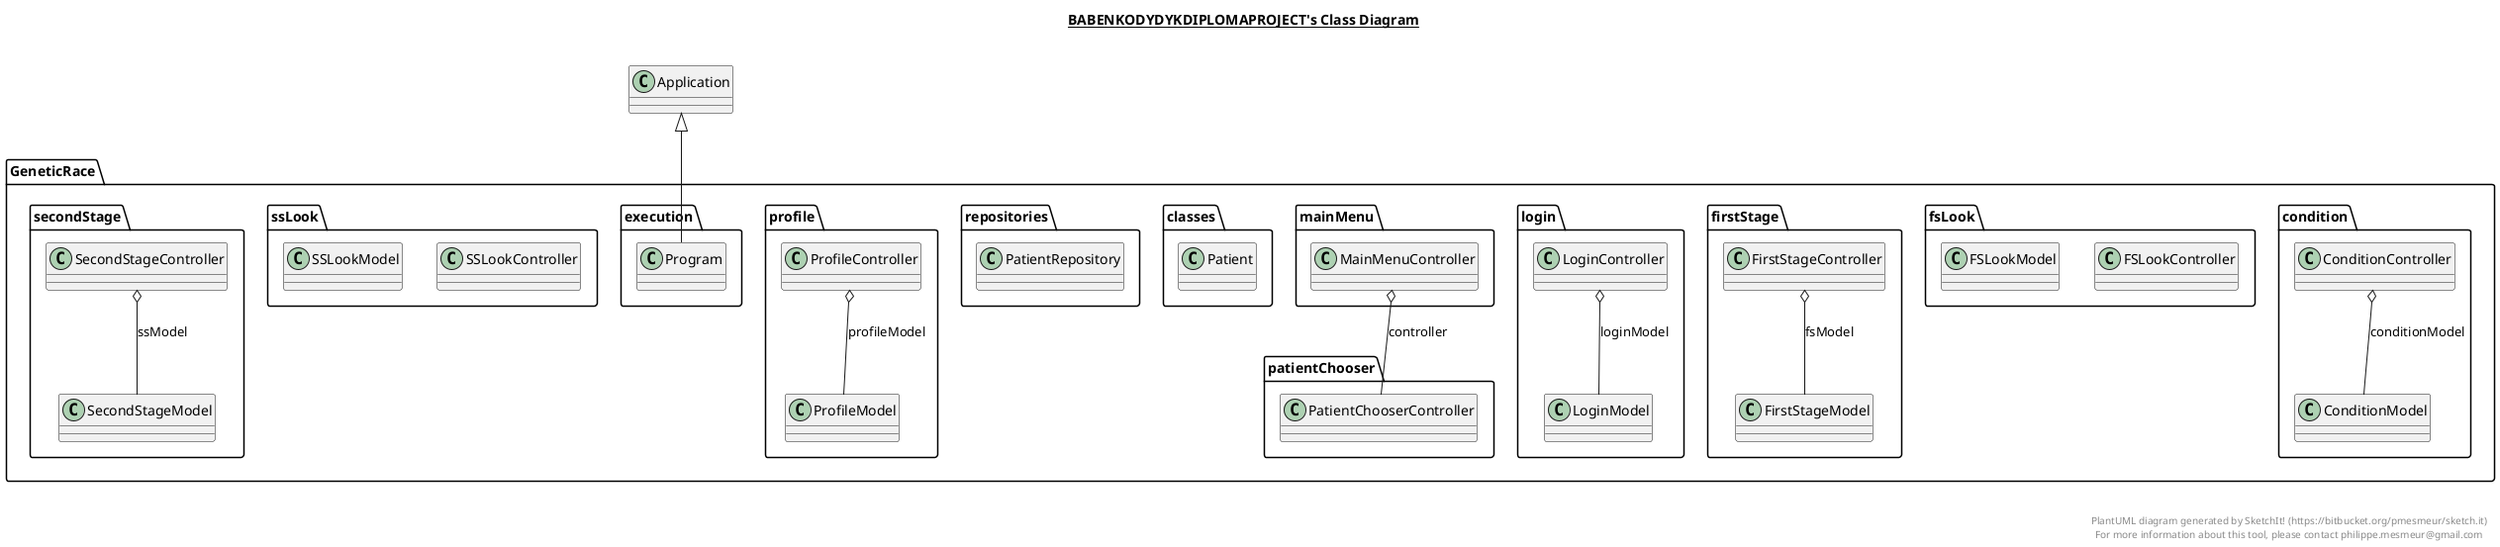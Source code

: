 @startuml

title __BABENKODYDYKDIPLOMAPROJECT's Class Diagram__\n

  package GeneticRace.condition {
    class ConditionController {
    }
  }
  

  package GeneticRace.condition {
    class ConditionModel {
    }
  }
  

  package GeneticRace.fsLook {
    class FSLookController {
    }
  }
  

  package GeneticRace.fsLook {
    class FSLookModel {
    }
  }
  

  package GeneticRace.firstStage {
    class FirstStageController {
    }
  }
  

  package GeneticRace.firstStage {
    class FirstStageModel {
    }
  }
  

  package GeneticRace.login {
    class LoginController {
    }
  }
  

  package GeneticRace.login {
    class LoginModel {
    }
  }
  

  package GeneticRace.mainMenu {
    class MainMenuController {
    }
  }
  

  package GeneticRace.classes {
    class Patient {
    }
  }
  

  package GeneticRace.patientChooser {
    class PatientChooserController {
    }
  }
  

  package GeneticRace.repositories {
    class PatientRepository {
    }
  }
  

  package GeneticRace.profile {
    class ProfileController {
    }
  }
  

  package GeneticRace.profile {
    class ProfileModel {
    }
  }
  

  package GeneticRace.execution {
    class Program {
    }
  }
  

  package GeneticRace.ssLook {
    class SSLookController {
    }
  }
  

  package GeneticRace.ssLook {
    class SSLookModel {
    }
  }
  

  package GeneticRace.secondStage {
    class SecondStageController {
    }
  }
  

  package GeneticRace.secondStage {
    class SecondStageModel {
    }
  }
  

  ConditionController o-- ConditionModel : conditionModel
  FirstStageController o-- FirstStageModel : fsModel
  LoginController o-- LoginModel : loginModel
  MainMenuController o-- PatientChooserController : controller
  ProfileController o-- ProfileModel : profileModel
  Program -up-|> Application
  SecondStageController o-- SecondStageModel : ssModel


right footer


PlantUML diagram generated by SketchIt! (https://bitbucket.org/pmesmeur/sketch.it)
For more information about this tool, please contact philippe.mesmeur@gmail.com
endfooter

@enduml
